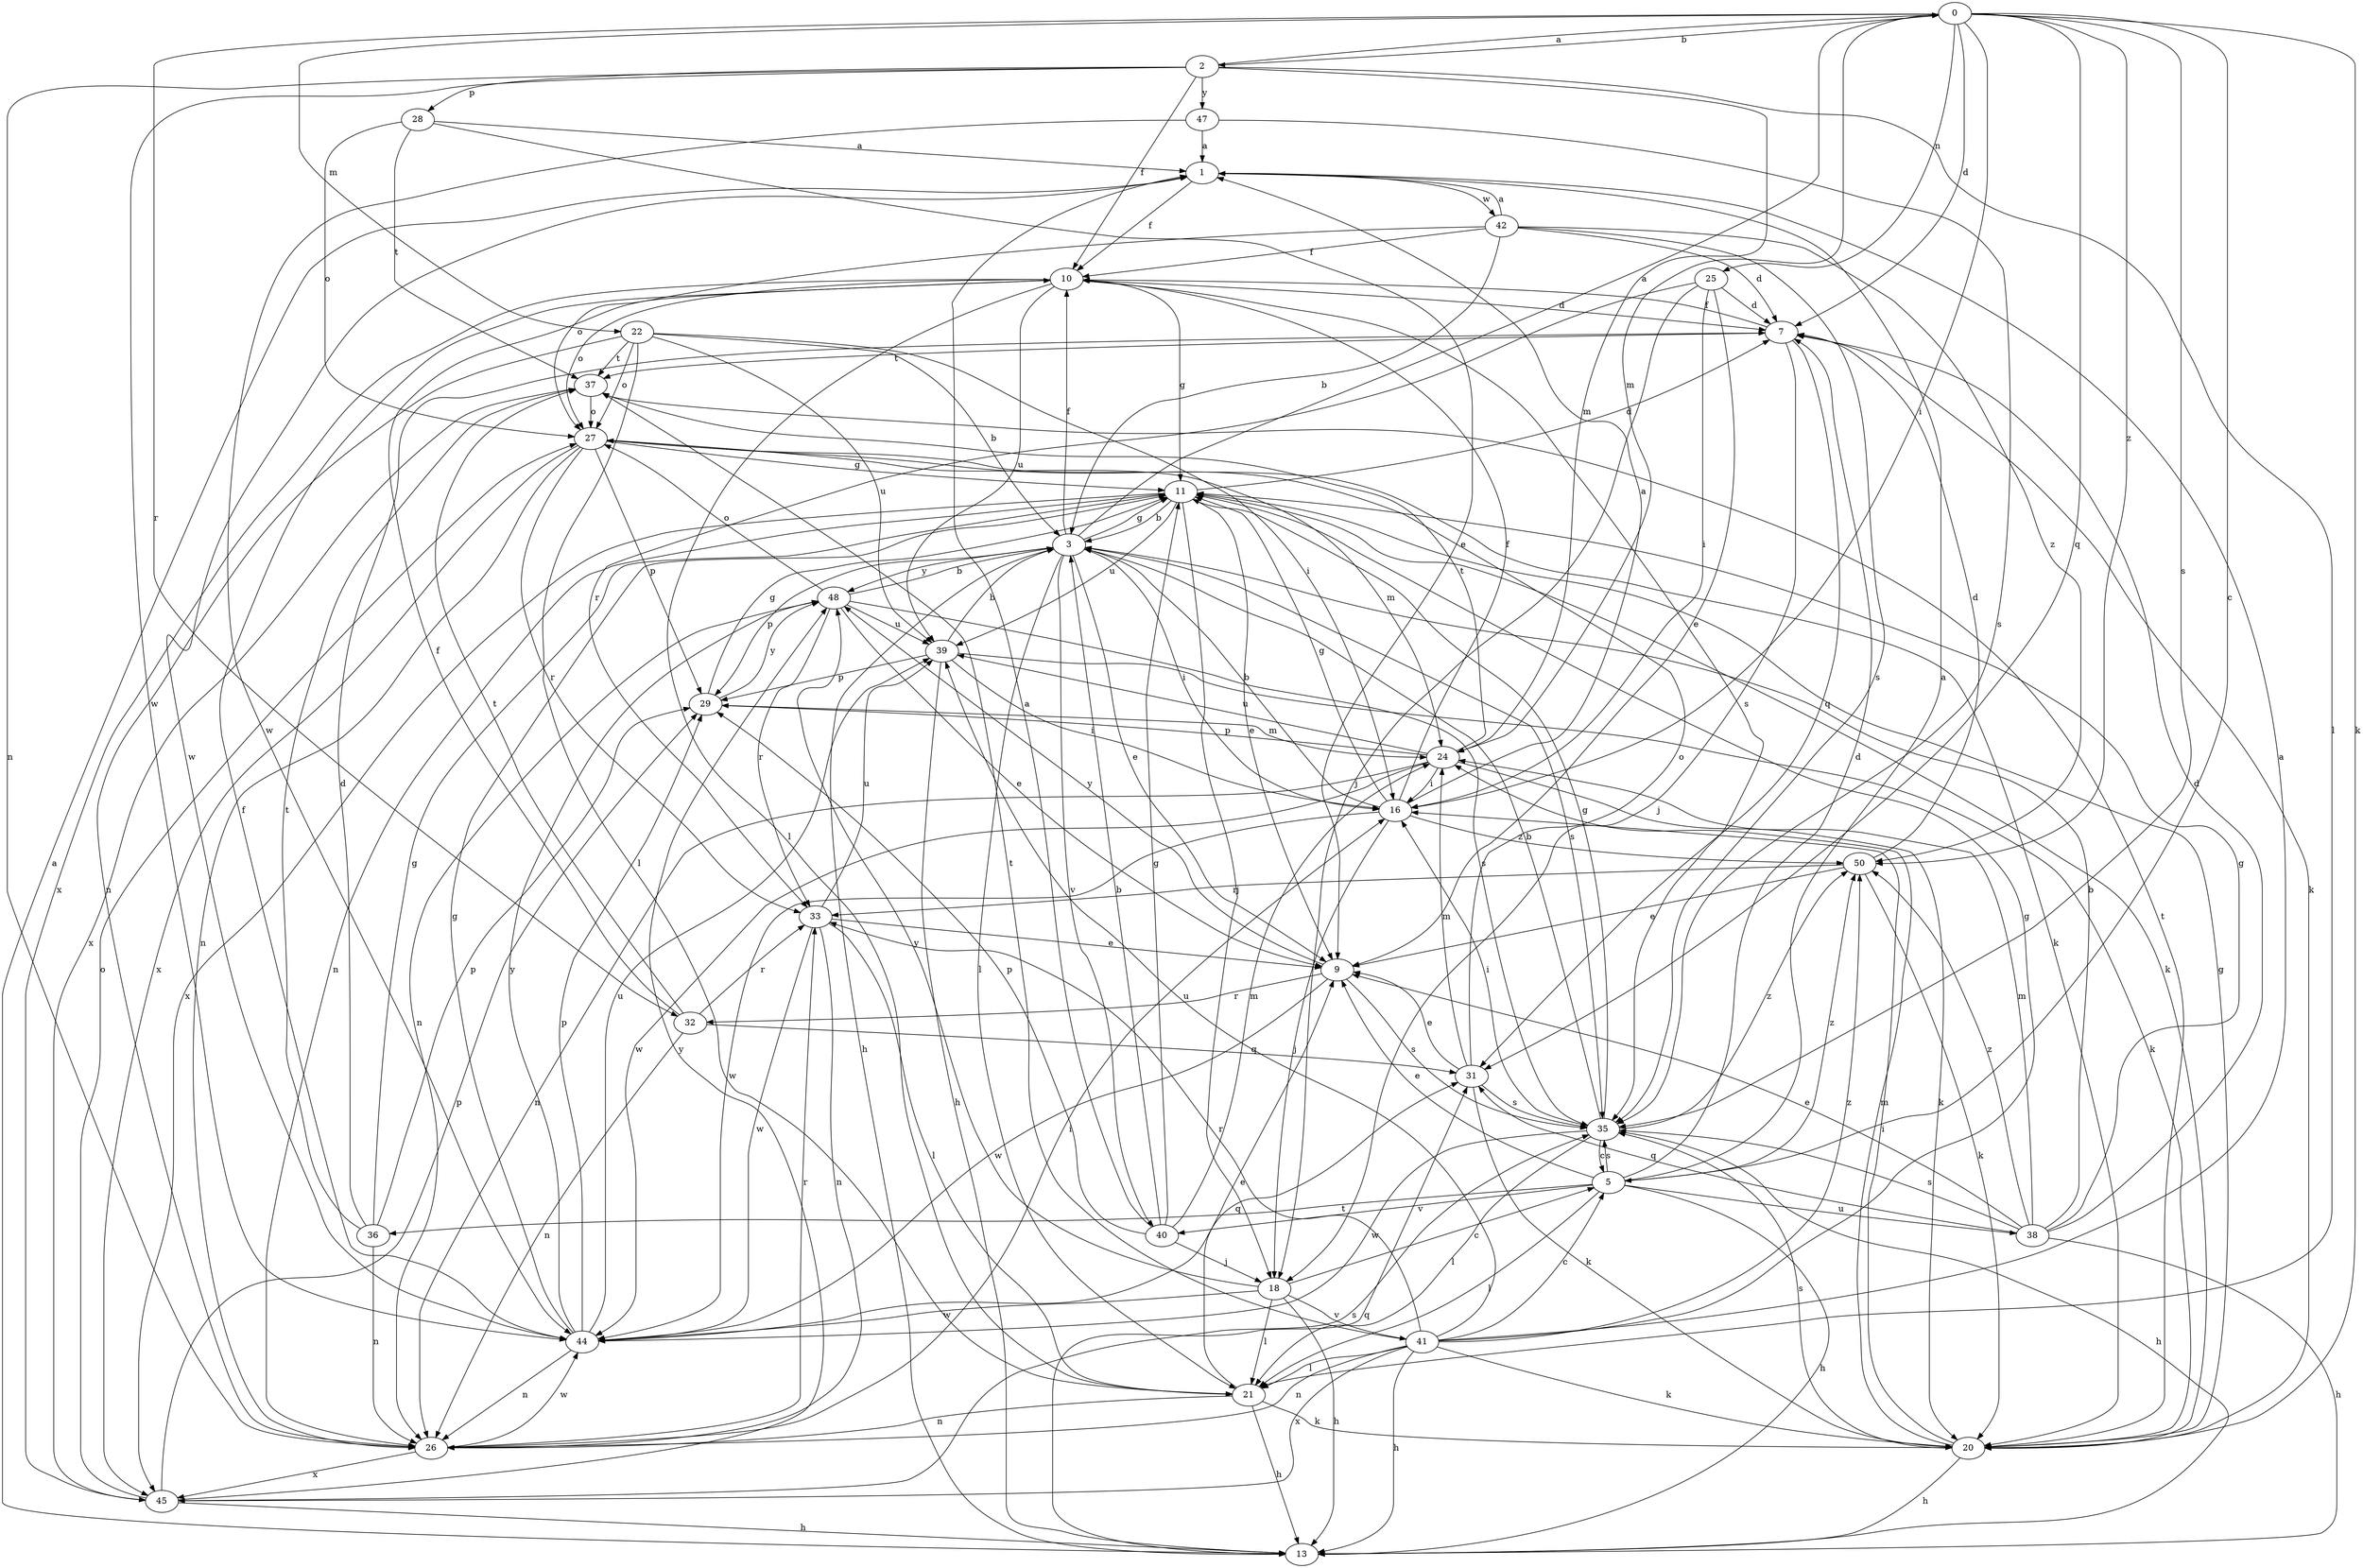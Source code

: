 strict digraph  {
0;
1;
2;
3;
5;
7;
9;
10;
11;
13;
16;
18;
20;
21;
22;
24;
25;
26;
27;
28;
29;
31;
32;
33;
35;
36;
37;
38;
39;
40;
41;
42;
44;
45;
47;
48;
50;
0 -> 2  [label=b];
0 -> 5  [label=c];
0 -> 7  [label=d];
0 -> 16  [label=i];
0 -> 20  [label=k];
0 -> 22  [label=m];
0 -> 24  [label=m];
0 -> 25  [label=n];
0 -> 31  [label=q];
0 -> 32  [label=r];
0 -> 35  [label=s];
0 -> 50  [label=z];
1 -> 10  [label=f];
1 -> 42  [label=w];
1 -> 44  [label=w];
2 -> 0  [label=a];
2 -> 10  [label=f];
2 -> 21  [label=l];
2 -> 24  [label=m];
2 -> 26  [label=n];
2 -> 28  [label=p];
2 -> 44  [label=w];
2 -> 47  [label=y];
3 -> 0  [label=a];
3 -> 9  [label=e];
3 -> 10  [label=f];
3 -> 11  [label=g];
3 -> 13  [label=h];
3 -> 16  [label=i];
3 -> 21  [label=l];
3 -> 29  [label=p];
3 -> 35  [label=s];
3 -> 40  [label=v];
3 -> 48  [label=y];
5 -> 1  [label=a];
5 -> 7  [label=d];
5 -> 9  [label=e];
5 -> 13  [label=h];
5 -> 21  [label=l];
5 -> 35  [label=s];
5 -> 36  [label=t];
5 -> 38  [label=u];
5 -> 40  [label=v];
5 -> 50  [label=z];
7 -> 10  [label=f];
7 -> 18  [label=j];
7 -> 20  [label=k];
7 -> 31  [label=q];
7 -> 37  [label=t];
9 -> 32  [label=r];
9 -> 35  [label=s];
9 -> 44  [label=w];
9 -> 48  [label=y];
10 -> 7  [label=d];
10 -> 11  [label=g];
10 -> 21  [label=l];
10 -> 27  [label=o];
10 -> 35  [label=s];
10 -> 39  [label=u];
10 -> 45  [label=x];
11 -> 3  [label=b];
11 -> 7  [label=d];
11 -> 9  [label=e];
11 -> 18  [label=j];
11 -> 20  [label=k];
11 -> 26  [label=n];
11 -> 39  [label=u];
11 -> 45  [label=x];
13 -> 1  [label=a];
13 -> 31  [label=q];
16 -> 1  [label=a];
16 -> 3  [label=b];
16 -> 10  [label=f];
16 -> 11  [label=g];
16 -> 18  [label=j];
16 -> 44  [label=w];
16 -> 50  [label=z];
18 -> 5  [label=c];
18 -> 13  [label=h];
18 -> 21  [label=l];
18 -> 41  [label=v];
18 -> 44  [label=w];
18 -> 48  [label=y];
20 -> 11  [label=g];
20 -> 13  [label=h];
20 -> 16  [label=i];
20 -> 24  [label=m];
20 -> 35  [label=s];
20 -> 37  [label=t];
21 -> 9  [label=e];
21 -> 13  [label=h];
21 -> 20  [label=k];
21 -> 26  [label=n];
22 -> 3  [label=b];
22 -> 16  [label=i];
22 -> 21  [label=l];
22 -> 26  [label=n];
22 -> 27  [label=o];
22 -> 37  [label=t];
22 -> 39  [label=u];
24 -> 16  [label=i];
24 -> 20  [label=k];
24 -> 26  [label=n];
24 -> 29  [label=p];
24 -> 37  [label=t];
24 -> 39  [label=u];
24 -> 44  [label=w];
25 -> 7  [label=d];
25 -> 9  [label=e];
25 -> 16  [label=i];
25 -> 18  [label=j];
25 -> 33  [label=r];
26 -> 16  [label=i];
26 -> 33  [label=r];
26 -> 44  [label=w];
26 -> 45  [label=x];
27 -> 11  [label=g];
27 -> 20  [label=k];
27 -> 24  [label=m];
27 -> 26  [label=n];
27 -> 29  [label=p];
27 -> 33  [label=r];
27 -> 45  [label=x];
28 -> 1  [label=a];
28 -> 9  [label=e];
28 -> 27  [label=o];
28 -> 37  [label=t];
29 -> 11  [label=g];
29 -> 24  [label=m];
29 -> 48  [label=y];
31 -> 9  [label=e];
31 -> 20  [label=k];
31 -> 24  [label=m];
31 -> 27  [label=o];
31 -> 35  [label=s];
32 -> 10  [label=f];
32 -> 26  [label=n];
32 -> 31  [label=q];
32 -> 33  [label=r];
32 -> 37  [label=t];
33 -> 9  [label=e];
33 -> 21  [label=l];
33 -> 26  [label=n];
33 -> 39  [label=u];
33 -> 44  [label=w];
35 -> 3  [label=b];
35 -> 5  [label=c];
35 -> 11  [label=g];
35 -> 13  [label=h];
35 -> 16  [label=i];
35 -> 21  [label=l];
35 -> 44  [label=w];
35 -> 50  [label=z];
36 -> 7  [label=d];
36 -> 11  [label=g];
36 -> 26  [label=n];
36 -> 29  [label=p];
36 -> 37  [label=t];
37 -> 27  [label=o];
37 -> 45  [label=x];
38 -> 3  [label=b];
38 -> 7  [label=d];
38 -> 9  [label=e];
38 -> 11  [label=g];
38 -> 13  [label=h];
38 -> 24  [label=m];
38 -> 31  [label=q];
38 -> 35  [label=s];
38 -> 50  [label=z];
39 -> 3  [label=b];
39 -> 13  [label=h];
39 -> 16  [label=i];
39 -> 20  [label=k];
39 -> 29  [label=p];
40 -> 1  [label=a];
40 -> 3  [label=b];
40 -> 11  [label=g];
40 -> 18  [label=j];
40 -> 24  [label=m];
40 -> 29  [label=p];
41 -> 1  [label=a];
41 -> 5  [label=c];
41 -> 11  [label=g];
41 -> 13  [label=h];
41 -> 20  [label=k];
41 -> 21  [label=l];
41 -> 26  [label=n];
41 -> 33  [label=r];
41 -> 37  [label=t];
41 -> 39  [label=u];
41 -> 45  [label=x];
41 -> 50  [label=z];
42 -> 1  [label=a];
42 -> 3  [label=b];
42 -> 7  [label=d];
42 -> 10  [label=f];
42 -> 27  [label=o];
42 -> 35  [label=s];
42 -> 50  [label=z];
44 -> 10  [label=f];
44 -> 11  [label=g];
44 -> 26  [label=n];
44 -> 29  [label=p];
44 -> 31  [label=q];
44 -> 39  [label=u];
44 -> 48  [label=y];
45 -> 13  [label=h];
45 -> 27  [label=o];
45 -> 29  [label=p];
45 -> 35  [label=s];
45 -> 48  [label=y];
47 -> 1  [label=a];
47 -> 35  [label=s];
47 -> 44  [label=w];
48 -> 3  [label=b];
48 -> 9  [label=e];
48 -> 26  [label=n];
48 -> 27  [label=o];
48 -> 33  [label=r];
48 -> 35  [label=s];
48 -> 39  [label=u];
50 -> 7  [label=d];
50 -> 9  [label=e];
50 -> 20  [label=k];
50 -> 33  [label=r];
}
